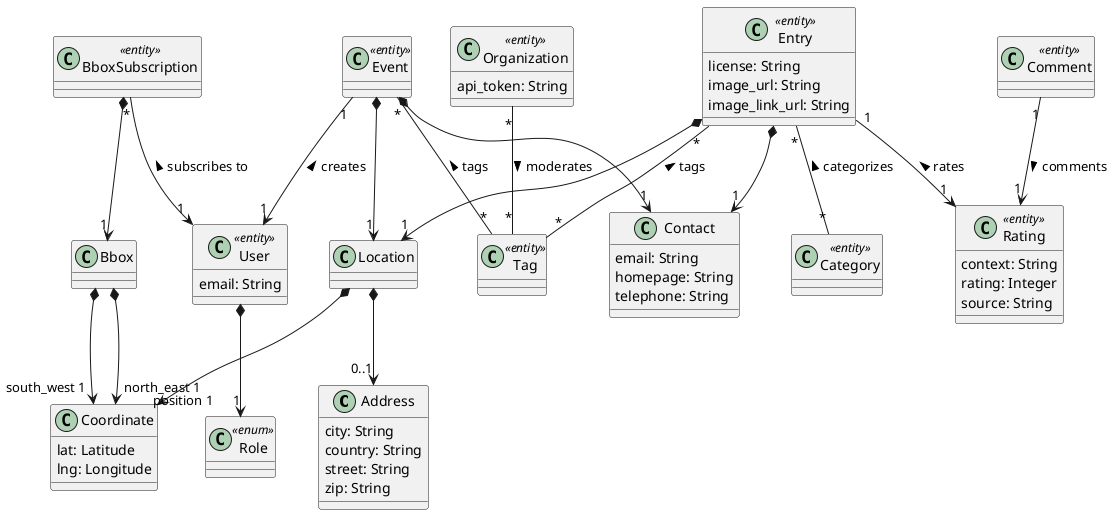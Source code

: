 @startuml

class Address {
    city: String
    country: String
    street: String
    zip: String
}

class Bbox

Bbox *--> "south_west 1" Coordinate
Bbox *--> "north_east 1" Coordinate

class BboxSubscription <<entity>>

BboxSubscription "*" --> "1" User : subscribes to <
BboxSubscription *--> "1" Bbox

class Category <<entity>>

class Comment <<entity>>

Comment "1" --> "1" Rating : comments >

class Contact {
    email: String
    homepage: String
    telephone: String
}

class Coordinate {
    lat: Latitude
    lng: Longitude
}

class Entry <<entity>> {
    license: String
    image_url: String
    image_link_url: String
}

Entry "*" -- "*" Category : categorizes <
Entry "*" -- "*" Tag : tags <
Entry *--> "1" Contact
Entry *--> "1" Location

class Event <<entity>>

Event "1" --> "1" User : creates <
Event "*" -- "*" Tag : tags <
Event *--> "1" Contact
Event *--> "1" Location

class Location

Location *--> "0..1" Address
Location *--> "position 1" Coordinate

class Organization <<entity>> {
    api_token: String
}

Organization "*" -- "*" Tag : moderates >

class Rating <<entity>> {
    context: String
    rating: Integer
    source: String
}

Entry "1" --> "1" Rating : rates <

class Role <<enum>>

class Tag <<entity>>

class User <<entity>> {
    email: String
}

User *--> "1" Role

@enduml